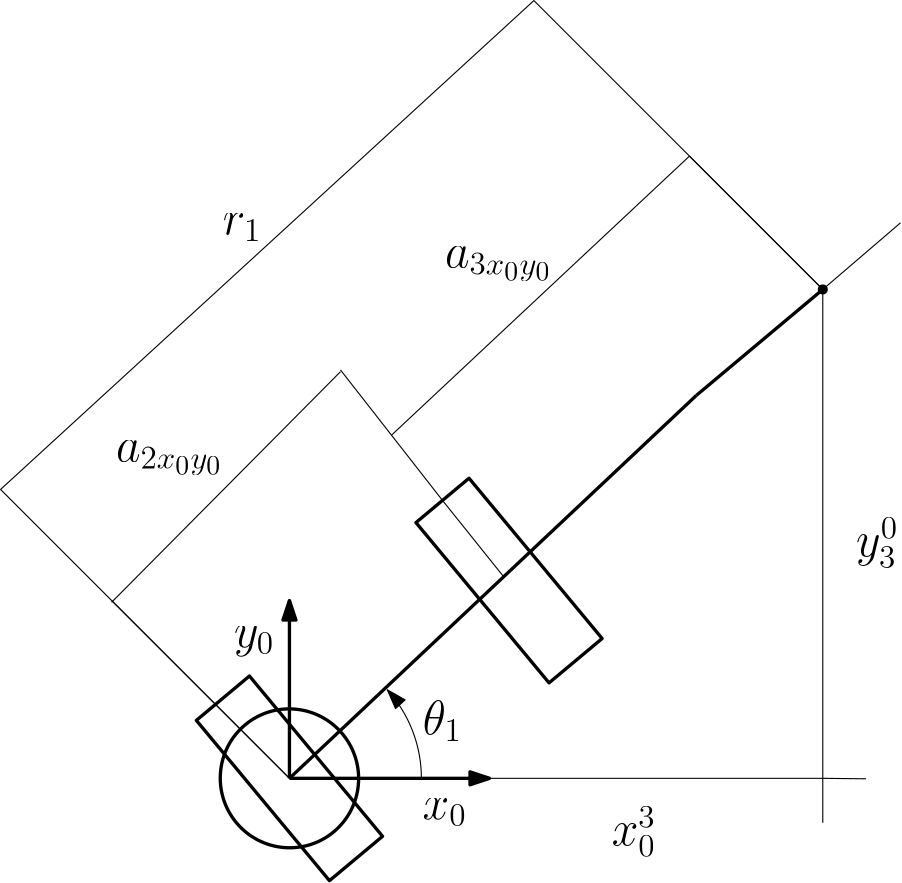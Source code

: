 <?xml version="1.0"?>
<!DOCTYPE ipe SYSTEM "ipe.dtd">
<ipe version="70206" creator="Ipe 7.2.7">
<info created="D:20190211191537" modified="D:20190211191537"/>
<ipestyle name="basic">
<symbol name="arrow/arc(spx)">
<path stroke="sym-stroke" fill="sym-stroke" pen="sym-pen">
0 0 m
-1 0.333 l
-1 -0.333 l
h
</path>
</symbol>
<symbol name="arrow/farc(spx)">
<path stroke="sym-stroke" fill="white" pen="sym-pen">
0 0 m
-1 0.333 l
-1 -0.333 l
h
</path>
</symbol>
<symbol name="arrow/ptarc(spx)">
<path stroke="sym-stroke" fill="sym-stroke" pen="sym-pen">
0 0 m
-1 0.333 l
-0.8 0 l
-1 -0.333 l
h
</path>
</symbol>
<symbol name="arrow/fptarc(spx)">
<path stroke="sym-stroke" fill="white" pen="sym-pen">
0 0 m
-1 0.333 l
-0.8 0 l
-1 -0.333 l
h
</path>
</symbol>
<symbol name="mark/circle(sx)" transformations="translations">
<path fill="sym-stroke">
0.6 0 0 0.6 0 0 e
0.4 0 0 0.4 0 0 e
</path>
</symbol>
<symbol name="mark/disk(sx)" transformations="translations">
<path fill="sym-stroke">
0.6 0 0 0.6 0 0 e
</path>
</symbol>
<symbol name="mark/fdisk(sfx)" transformations="translations">
<group>
<path fill="sym-fill">
0.5 0 0 0.5 0 0 e
</path>
<path fill="sym-stroke" fillrule="eofill">
0.6 0 0 0.6 0 0 e
0.4 0 0 0.4 0 0 e
</path>
</group>
</symbol>
<symbol name="mark/box(sx)" transformations="translations">
<path fill="sym-stroke" fillrule="eofill">
-0.6 -0.6 m
0.6 -0.6 l
0.6 0.6 l
-0.6 0.6 l
h
-0.4 -0.4 m
0.4 -0.4 l
0.4 0.4 l
-0.4 0.4 l
h
</path>
</symbol>
<symbol name="mark/square(sx)" transformations="translations">
<path fill="sym-stroke">
-0.6 -0.6 m
0.6 -0.6 l
0.6 0.6 l
-0.6 0.6 l
h
</path>
</symbol>
<symbol name="mark/fsquare(sfx)" transformations="translations">
<group>
<path fill="sym-fill">
-0.5 -0.5 m
0.5 -0.5 l
0.5 0.5 l
-0.5 0.5 l
h
</path>
<path fill="sym-stroke" fillrule="eofill">
-0.6 -0.6 m
0.6 -0.6 l
0.6 0.6 l
-0.6 0.6 l
h
-0.4 -0.4 m
0.4 -0.4 l
0.4 0.4 l
-0.4 0.4 l
h
</path>
</group>
</symbol>
<symbol name="mark/cross(sx)" transformations="translations">
<group>
<path fill="sym-stroke">
-0.43 -0.57 m
0.57 0.43 l
0.43 0.57 l
-0.57 -0.43 l
h
</path>
<path fill="sym-stroke">
-0.43 0.57 m
0.57 -0.43 l
0.43 -0.57 l
-0.57 0.43 l
h
</path>
</group>
</symbol>
<symbol name="arrow/fnormal(spx)">
<path stroke="sym-stroke" fill="white" pen="sym-pen">
0 0 m
-1 0.333 l
-1 -0.333 l
h
</path>
</symbol>
<symbol name="arrow/pointed(spx)">
<path stroke="sym-stroke" fill="sym-stroke" pen="sym-pen">
0 0 m
-1 0.333 l
-0.8 0 l
-1 -0.333 l
h
</path>
</symbol>
<symbol name="arrow/fpointed(spx)">
<path stroke="sym-stroke" fill="white" pen="sym-pen">
0 0 m
-1 0.333 l
-0.8 0 l
-1 -0.333 l
h
</path>
</symbol>
<symbol name="arrow/linear(spx)">
<path stroke="sym-stroke" pen="sym-pen">
-1 0.333 m
0 0 l
-1 -0.333 l
</path>
</symbol>
<symbol name="arrow/fdouble(spx)">
<path stroke="sym-stroke" fill="white" pen="sym-pen">
0 0 m
-1 0.333 l
-1 -0.333 l
h
-1 0 m
-2 0.333 l
-2 -0.333 l
h
</path>
</symbol>
<symbol name="arrow/double(spx)">
<path stroke="sym-stroke" fill="sym-stroke" pen="sym-pen">
0 0 m
-1 0.333 l
-1 -0.333 l
h
-1 0 m
-2 0.333 l
-2 -0.333 l
h
</path>
</symbol>
<pen name="heavier" value="0.8"/>
<pen name="fat" value="1.2"/>
<pen name="ultrafat" value="2"/>
<symbolsize name="large" value="5"/>
<symbolsize name="small" value="2"/>
<symbolsize name="tiny" value="1.1"/>
<arrowsize name="large" value="10"/>
<arrowsize name="small" value="5"/>
<arrowsize name="tiny" value="3"/>
<color name="red" value="1 0 0"/>
<color name="green" value="0 1 0"/>
<color name="blue" value="0 0 1"/>
<color name="yellow" value="1 1 0"/>
<color name="orange" value="1 0.647 0"/>
<color name="gold" value="1 0.843 0"/>
<color name="purple" value="0.627 0.125 0.941"/>
<color name="gray" value="0.745"/>
<color name="brown" value="0.647 0.165 0.165"/>
<color name="navy" value="0 0 0.502"/>
<color name="pink" value="1 0.753 0.796"/>
<color name="seagreen" value="0.18 0.545 0.341"/>
<color name="turquoise" value="0.251 0.878 0.816"/>
<color name="violet" value="0.933 0.51 0.933"/>
<color name="darkblue" value="0 0 0.545"/>
<color name="darkcyan" value="0 0.545 0.545"/>
<color name="darkgray" value="0.663"/>
<color name="darkgreen" value="0 0.392 0"/>
<color name="darkmagenta" value="0.545 0 0.545"/>
<color name="darkorange" value="1 0.549 0"/>
<color name="darkred" value="0.545 0 0"/>
<color name="lightblue" value="0.678 0.847 0.902"/>
<color name="lightcyan" value="0.878 1 1"/>
<color name="lightgray" value="0.827"/>
<color name="lightgreen" value="0.565 0.933 0.565"/>
<color name="lightyellow" value="1 1 0.878"/>
<dashstyle name="dashed" value="[4] 0"/>
<dashstyle name="dotted" value="[1 3] 0"/>
<dashstyle name="dash dotted" value="[4 2 1 2] 0"/>
<dashstyle name="dash dot dotted" value="[4 2 1 2 1 2] 0"/>
<textsize name="large" value="\large"/>
<textsize name="Large" value="\Large"/>
<textsize name="LARGE" value="\LARGE"/>
<textsize name="huge" value="\huge"/>
<textsize name="Huge" value="\Huge"/>
<textsize name="small" value="\small"/>
<textsize name="footnote" value="\footnotesize"/>
<textsize name="tiny" value="\tiny"/>
<textstyle name="center" begin="\begin{center}" end="\end{center}"/>
<textstyle name="itemize" begin="\begin{itemize}" end="\end{itemize}"/>
<textstyle name="item" begin="\begin{itemize}\item{}" end="\end{itemize}"/>
<gridsize name="4 pts" value="4"/>
<gridsize name="8 pts (~3 mm)" value="8"/>
<gridsize name="16 pts (~6 mm)" value="16"/>
<gridsize name="32 pts (~12 mm)" value="32"/>
<gridsize name="10 pts (~3.5 mm)" value="10"/>
<gridsize name="20 pts (~7 mm)" value="20"/>
<gridsize name="14 pts (~5 mm)" value="14"/>
<gridsize name="28 pts (~10 mm)" value="28"/>
<gridsize name="56 pts (~20 mm)" value="56"/>
<anglesize name="90 deg" value="90"/>
<anglesize name="60 deg" value="60"/>
<anglesize name="45 deg" value="45"/>
<anglesize name="30 deg" value="30"/>
<anglesize name="22.5 deg" value="22.5"/>
<opacity name="10%" value="0.1"/>
<opacity name="30%" value="0.3"/>
<opacity name="50%" value="0.5"/>
<opacity name="75%" value="0.75"/>
<tiling name="falling" angle="-60" step="4" width="1"/>
<tiling name="rising" angle="30" step="4" width="1"/>
</ipestyle>
<page>
<layer name="alpha"/>
<view layers="alpha" active="alpha"/>
<path layer="alpha" matrix="0.499176 -0.60107 0.59714 0.498975 -381.958 154.53" stroke="black" pen="fat">
32 0 0 32 256 640 e
</path>
<path matrix="0.499176 -0.60107 0.59714 0.498975 -381.958 154.53" stroke="black" pen="fat">
208 656 m
208 624 l
304 624 l
304 656 l
h
</path>
<path matrix="0.72435 0.283295 -0.284728 0.728015 126.396 50.7734" stroke="black" pen="fat">
128 320 m
368 416 l
368 416 l
368 416 l
</path>
<path matrix="0.499176 -0.60107 0.597139 0.498975 -302.909 225.736" stroke="black" pen="fat">
208 656 m
208 624 l
304 624 l
304 656 l
h
</path>
<use name="mark/disk(sx)" pos="320 496" size="normal" stroke="black"/>
<path stroke="black" pen="fat" arrow="normal/normal">
128 320 m
128 384 l
</path>
<path stroke="black">
320 496 m
272 544 l
272 544 l
272 544 l
</path>
<path stroke="black">
128 320 m
64 384 l
</path>
<path stroke="black">
183.089 420.058 m
205.018 392.705 l
205.018 392.869 l
205.018 392.787 l
</path>
<path stroke="black">
183.089 420.058 m
146.381 467.01 l
</path>
<path stroke="black">
63.9654 383.374 m
146.381 466.4 l
</path>
<path stroke="black">
272 544 m
164.735 443.534 l
</path>
<path stroke="black" arrow="normal/normal">
175.501 319.666 m
47.5026 0 0 47.5026 128 320 163.226 351.869 a
</path>
<text matrix="0.829837 -0.558006 0.558006 0.829837 -237.968 117.512" transformations="translations" pos="75.165 432.126" stroke="black" type="label" width="38.519" height="7.409" depth="4.91" valign="baseline" size="LARGE">$a_{2x_0y_0}$</text>
<path stroke="black">
320 496 m
320 320 l
335.601 319.83 l
</path>
<path stroke="black">
320 320 m
320 304 l
320 304 l
</path>
<text matrix="1 0 0 1 -8 -4" transformations="translations" pos="184 340" stroke="black" type="label" width="14.207" height="11.957" depth="2.58" valign="baseline" size="LARGE">$\theta_1$</text>
<text matrix="1 0 0 1 16 0" transformations="translations" pos="168 504" stroke="black" type="label" width="38.519" height="7.409" depth="4.91" valign="baseline" size="LARGE">$a_{3x_0y_0}$</text>
<text matrix="1 0 0 1 -4 4" transformations="translations" pos="336 396" stroke="black" type="label" width="15.188" height="13.948" depth="4.26" valign="baseline" size="LARGE">$y_3^0$</text>
<text matrix="1 0 0 1 40 -8" transformations="translations" pos="204 304" stroke="black" type="label" width="15.93" height="13.948" depth="4.26" valign="baseline" size="LARGE">$x_0^3$</text>
<path stroke="black">
128 320 m
320 320 l
320 320 l
</path>
<path stroke="black" pen="fat" arrow="normal/normal">
128 320 m
200 320 l
</path>
<text matrix="1 0 0 1 15.93 -2.58" transformations="translations" pos="160 308" stroke="black" type="label" width="15.93" height="7.415" depth="2.58" valign="baseline" size="LARGE">$x_0$</text>
<text matrix="1 0 0 1 4 -0.65" transformations="translations" pos="104 368" stroke="black" type="label" width="14.57" height="7.41" depth="3.35" valign="baseline" size="LARGE">$y_0$</text>
<path stroke="black">
320 496 m
224 592 l
</path>
<path stroke="black">
128 320 m
24 424 l
216 600 l
224 592 l
224 592 l
</path>
<text matrix="1 0 0 1 12 -12" transformations="translations" pos="92 528" stroke="black" type="label" width="13.948" height="7.415" depth="2.58" valign="baseline" size="LARGE">$r_1$</text>
<path stroke="black" pen="fat">
274.51 457.88 m
320 496 l
</path>
<path stroke="black">
320 496 m
348 520 l
</path>
</page>
</ipe>
